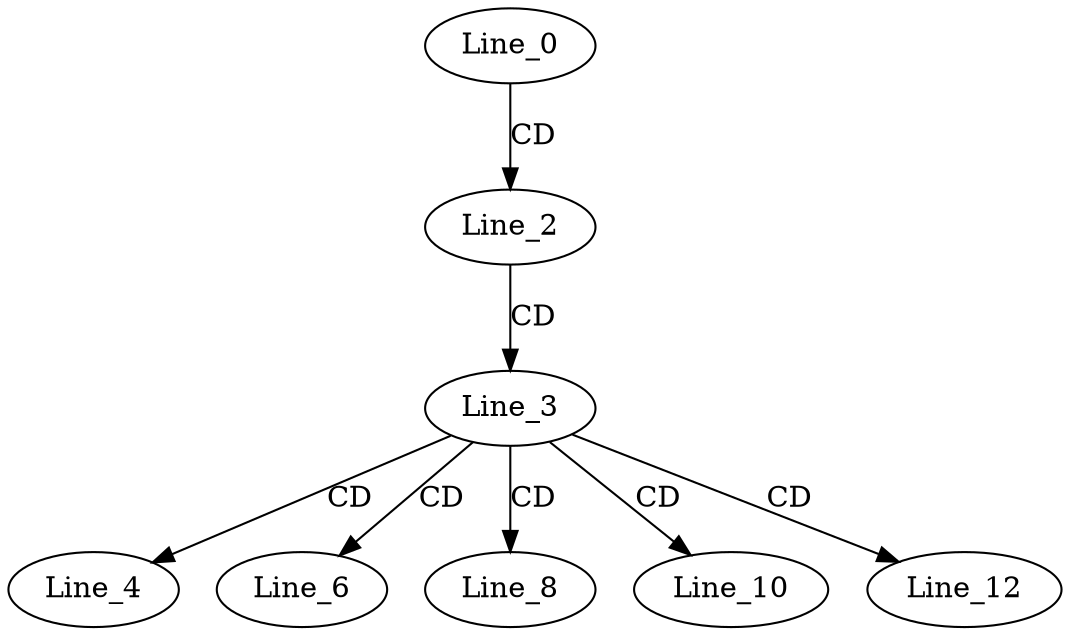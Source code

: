 digraph G {
  Line_0;
  Line_2;
  Line_3;
  Line_4;
  Line_4;
  Line_6;
  Line_6;
  Line_8;
  Line_8;
  Line_10;
  Line_10;
  Line_12;
  Line_12;
  Line_12;
  Line_0 -> Line_2 [ label="CD" ];
  Line_2 -> Line_3 [ label="CD" ];
  Line_3 -> Line_4 [ label="CD" ];
  Line_3 -> Line_6 [ label="CD" ];
  Line_3 -> Line_8 [ label="CD" ];
  Line_3 -> Line_10 [ label="CD" ];
  Line_3 -> Line_12 [ label="CD" ];
}
